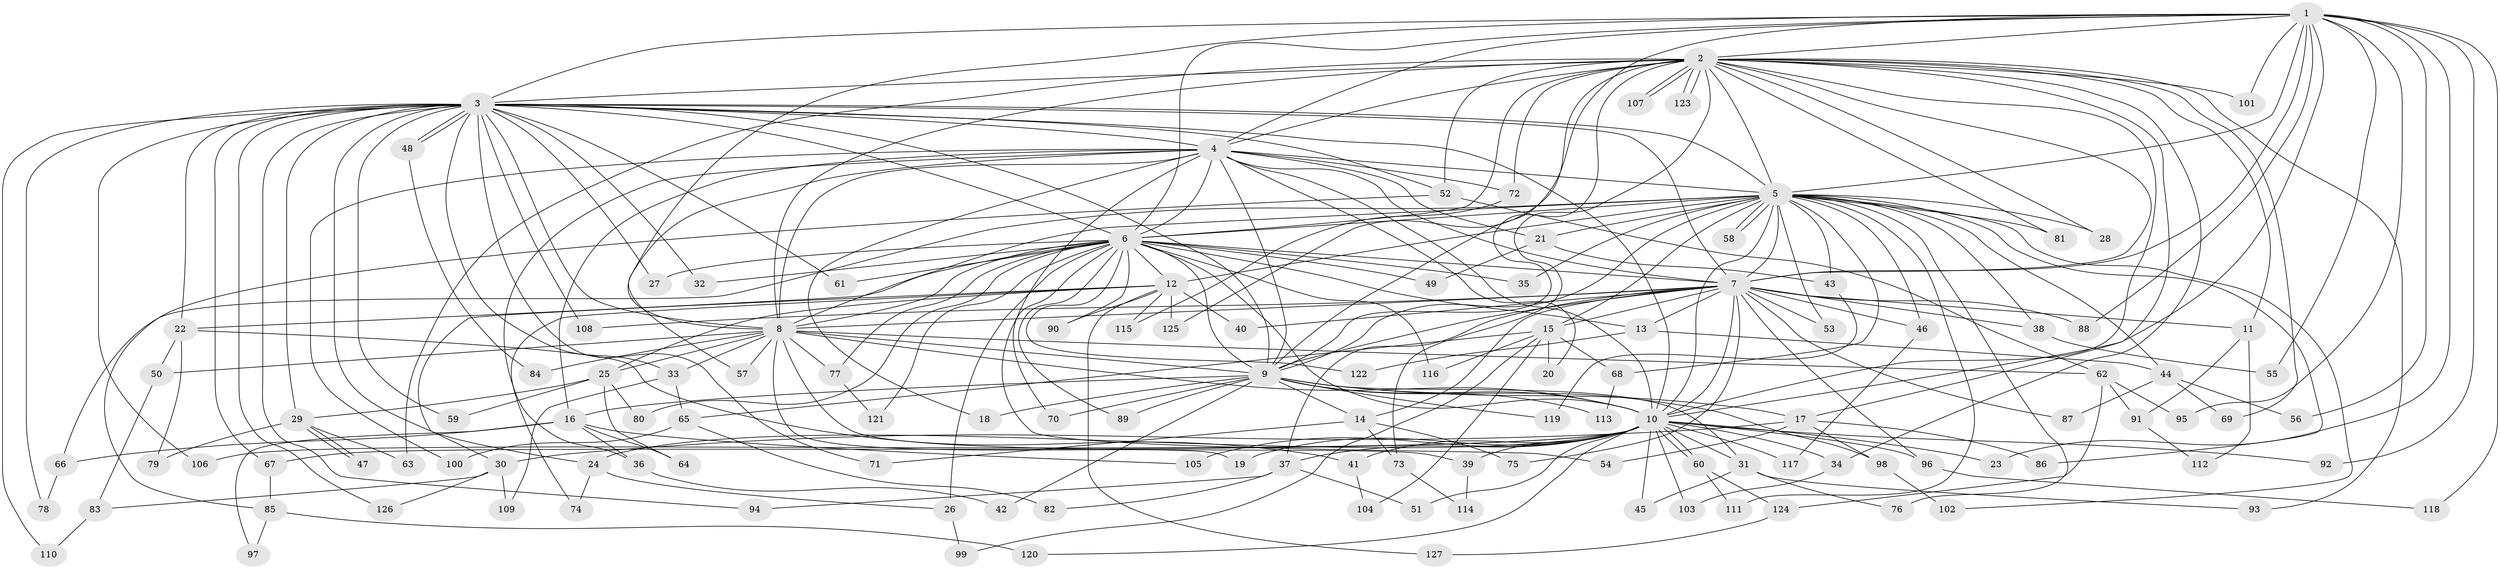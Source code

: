 // coarse degree distribution, {26: 0.021052631578947368, 23: 0.021052631578947368, 14: 0.010526315789473684, 27: 0.010526315789473684, 17: 0.010526315789473684, 16: 0.010526315789473684, 24: 0.010526315789473684, 3: 0.14736842105263157, 9: 0.010526315789473684, 4: 0.08421052631578947, 8: 0.010526315789473684, 7: 0.021052631578947368, 6: 0.042105263157894736, 2: 0.5368421052631579, 5: 0.042105263157894736, 1: 0.010526315789473684}
// Generated by graph-tools (version 1.1) at 2025/51/02/27/25 19:51:52]
// undirected, 127 vertices, 279 edges
graph export_dot {
graph [start="1"]
  node [color=gray90,style=filled];
  1;
  2;
  3;
  4;
  5;
  6;
  7;
  8;
  9;
  10;
  11;
  12;
  13;
  14;
  15;
  16;
  17;
  18;
  19;
  20;
  21;
  22;
  23;
  24;
  25;
  26;
  27;
  28;
  29;
  30;
  31;
  32;
  33;
  34;
  35;
  36;
  37;
  38;
  39;
  40;
  41;
  42;
  43;
  44;
  45;
  46;
  47;
  48;
  49;
  50;
  51;
  52;
  53;
  54;
  55;
  56;
  57;
  58;
  59;
  60;
  61;
  62;
  63;
  64;
  65;
  66;
  67;
  68;
  69;
  70;
  71;
  72;
  73;
  74;
  75;
  76;
  77;
  78;
  79;
  80;
  81;
  82;
  83;
  84;
  85;
  86;
  87;
  88;
  89;
  90;
  91;
  92;
  93;
  94;
  95;
  96;
  97;
  98;
  99;
  100;
  101;
  102;
  103;
  104;
  105;
  106;
  107;
  108;
  109;
  110;
  111;
  112;
  113;
  114;
  115;
  116;
  117;
  118;
  119;
  120;
  121;
  122;
  123;
  124;
  125;
  126;
  127;
  1 -- 2;
  1 -- 3;
  1 -- 4;
  1 -- 5;
  1 -- 6;
  1 -- 7;
  1 -- 8;
  1 -- 9;
  1 -- 10;
  1 -- 23;
  1 -- 55;
  1 -- 56;
  1 -- 88;
  1 -- 92;
  1 -- 95;
  1 -- 101;
  1 -- 118;
  2 -- 3;
  2 -- 4;
  2 -- 5;
  2 -- 6;
  2 -- 7;
  2 -- 8;
  2 -- 9;
  2 -- 10;
  2 -- 11;
  2 -- 17;
  2 -- 28;
  2 -- 34;
  2 -- 52;
  2 -- 63;
  2 -- 69;
  2 -- 72;
  2 -- 73;
  2 -- 81;
  2 -- 93;
  2 -- 101;
  2 -- 107;
  2 -- 107;
  2 -- 123;
  2 -- 123;
  2 -- 125;
  3 -- 4;
  3 -- 5;
  3 -- 6;
  3 -- 7;
  3 -- 8;
  3 -- 9;
  3 -- 10;
  3 -- 22;
  3 -- 24;
  3 -- 27;
  3 -- 29;
  3 -- 32;
  3 -- 33;
  3 -- 48;
  3 -- 48;
  3 -- 52;
  3 -- 59;
  3 -- 61;
  3 -- 67;
  3 -- 71;
  3 -- 78;
  3 -- 94;
  3 -- 106;
  3 -- 108;
  3 -- 110;
  3 -- 126;
  4 -- 5;
  4 -- 6;
  4 -- 7;
  4 -- 8;
  4 -- 9;
  4 -- 10;
  4 -- 16;
  4 -- 18;
  4 -- 20;
  4 -- 21;
  4 -- 36;
  4 -- 57;
  4 -- 70;
  4 -- 72;
  4 -- 100;
  5 -- 6;
  5 -- 7;
  5 -- 8;
  5 -- 9;
  5 -- 10;
  5 -- 12;
  5 -- 15;
  5 -- 21;
  5 -- 28;
  5 -- 35;
  5 -- 38;
  5 -- 43;
  5 -- 44;
  5 -- 46;
  5 -- 53;
  5 -- 58;
  5 -- 58;
  5 -- 66;
  5 -- 68;
  5 -- 76;
  5 -- 81;
  5 -- 86;
  5 -- 102;
  5 -- 111;
  6 -- 7;
  6 -- 8;
  6 -- 9;
  6 -- 10;
  6 -- 12;
  6 -- 13;
  6 -- 22;
  6 -- 26;
  6 -- 27;
  6 -- 32;
  6 -- 35;
  6 -- 49;
  6 -- 54;
  6 -- 61;
  6 -- 77;
  6 -- 80;
  6 -- 89;
  6 -- 90;
  6 -- 116;
  6 -- 121;
  6 -- 122;
  7 -- 8;
  7 -- 9;
  7 -- 10;
  7 -- 11;
  7 -- 13;
  7 -- 14;
  7 -- 15;
  7 -- 37;
  7 -- 38;
  7 -- 40;
  7 -- 46;
  7 -- 53;
  7 -- 75;
  7 -- 87;
  7 -- 88;
  7 -- 96;
  7 -- 108;
  8 -- 9;
  8 -- 10;
  8 -- 19;
  8 -- 25;
  8 -- 33;
  8 -- 39;
  8 -- 50;
  8 -- 57;
  8 -- 62;
  8 -- 77;
  8 -- 84;
  9 -- 10;
  9 -- 14;
  9 -- 16;
  9 -- 17;
  9 -- 18;
  9 -- 31;
  9 -- 42;
  9 -- 70;
  9 -- 89;
  9 -- 98;
  9 -- 113;
  9 -- 119;
  10 -- 19;
  10 -- 23;
  10 -- 24;
  10 -- 31;
  10 -- 34;
  10 -- 37;
  10 -- 39;
  10 -- 41;
  10 -- 45;
  10 -- 51;
  10 -- 60;
  10 -- 60;
  10 -- 67;
  10 -- 92;
  10 -- 96;
  10 -- 103;
  10 -- 105;
  10 -- 106;
  10 -- 117;
  10 -- 120;
  11 -- 91;
  11 -- 112;
  12 -- 25;
  12 -- 30;
  12 -- 40;
  12 -- 74;
  12 -- 90;
  12 -- 115;
  12 -- 125;
  12 -- 127;
  13 -- 44;
  13 -- 122;
  14 -- 71;
  14 -- 73;
  14 -- 75;
  15 -- 20;
  15 -- 65;
  15 -- 68;
  15 -- 99;
  15 -- 104;
  15 -- 116;
  16 -- 36;
  16 -- 64;
  16 -- 66;
  16 -- 97;
  16 -- 105;
  17 -- 30;
  17 -- 54;
  17 -- 86;
  17 -- 98;
  21 -- 43;
  21 -- 49;
  22 -- 41;
  22 -- 50;
  22 -- 79;
  24 -- 26;
  24 -- 74;
  25 -- 29;
  25 -- 59;
  25 -- 64;
  25 -- 80;
  26 -- 99;
  29 -- 47;
  29 -- 47;
  29 -- 63;
  29 -- 79;
  30 -- 83;
  30 -- 109;
  30 -- 126;
  31 -- 45;
  31 -- 76;
  31 -- 93;
  33 -- 65;
  33 -- 109;
  34 -- 103;
  36 -- 42;
  37 -- 51;
  37 -- 82;
  37 -- 94;
  38 -- 55;
  39 -- 114;
  41 -- 104;
  43 -- 119;
  44 -- 56;
  44 -- 69;
  44 -- 87;
  46 -- 117;
  48 -- 84;
  50 -- 83;
  52 -- 62;
  52 -- 85;
  60 -- 111;
  60 -- 124;
  62 -- 91;
  62 -- 95;
  62 -- 124;
  65 -- 82;
  65 -- 100;
  66 -- 78;
  67 -- 85;
  68 -- 113;
  72 -- 115;
  73 -- 114;
  77 -- 121;
  83 -- 110;
  85 -- 97;
  85 -- 120;
  91 -- 112;
  96 -- 118;
  98 -- 102;
  124 -- 127;
}
